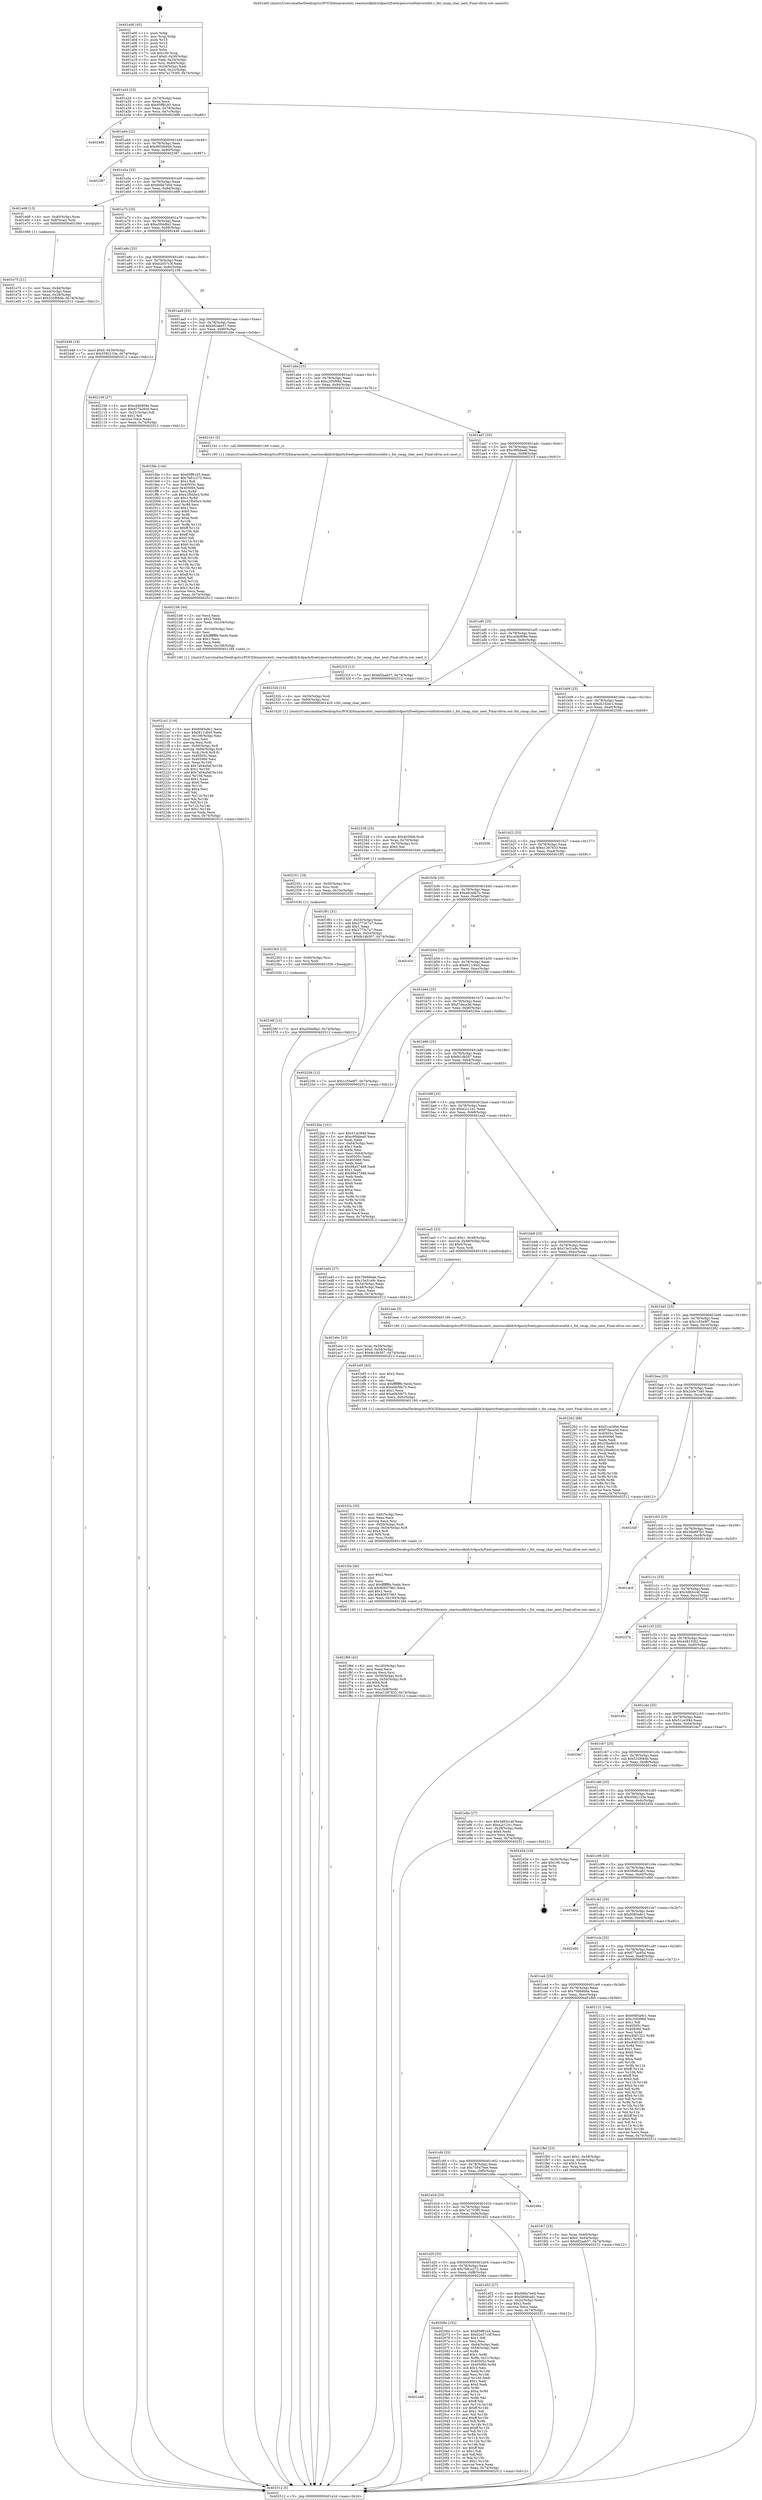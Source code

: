 digraph "0x401a00" {
  label = "0x401a00 (/mnt/c/Users/mathe/Desktop/tcc/POCII/binaries/extr_reactossdklib3rdpartyfreetypesrcwinfontswinfnt.c_fnt_cmap_char_next_Final-ollvm.out::main(0))"
  labelloc = "t"
  node[shape=record]

  Entry [label="",width=0.3,height=0.3,shape=circle,fillcolor=black,style=filled]
  "0x401a2d" [label="{
     0x401a2d [23]\l
     | [instrs]\l
     &nbsp;&nbsp;0x401a2d \<+3\>: mov -0x74(%rbp),%eax\l
     &nbsp;&nbsp;0x401a30 \<+2\>: mov %eax,%ecx\l
     &nbsp;&nbsp;0x401a32 \<+6\>: sub $0x85ff81b5,%ecx\l
     &nbsp;&nbsp;0x401a38 \<+3\>: mov %eax,-0x78(%rbp)\l
     &nbsp;&nbsp;0x401a3b \<+3\>: mov %ecx,-0x7c(%rbp)\l
     &nbsp;&nbsp;0x401a3e \<+6\>: je 0000000000402486 \<main+0xa86\>\l
  }"]
  "0x402486" [label="{
     0x402486\l
  }", style=dashed]
  "0x401a44" [label="{
     0x401a44 [22]\l
     | [instrs]\l
     &nbsp;&nbsp;0x401a44 \<+5\>: jmp 0000000000401a49 \<main+0x49\>\l
     &nbsp;&nbsp;0x401a49 \<+3\>: mov -0x78(%rbp),%eax\l
     &nbsp;&nbsp;0x401a4c \<+5\>: sub $0x9934b94b,%eax\l
     &nbsp;&nbsp;0x401a51 \<+3\>: mov %eax,-0x80(%rbp)\l
     &nbsp;&nbsp;0x401a54 \<+6\>: je 0000000000402387 \<main+0x987\>\l
  }"]
  Exit [label="",width=0.3,height=0.3,shape=circle,fillcolor=black,style=filled,peripheries=2]
  "0x402387" [label="{
     0x402387\l
  }", style=dashed]
  "0x401a5a" [label="{
     0x401a5a [25]\l
     | [instrs]\l
     &nbsp;&nbsp;0x401a5a \<+5\>: jmp 0000000000401a5f \<main+0x5f\>\l
     &nbsp;&nbsp;0x401a5f \<+3\>: mov -0x78(%rbp),%eax\l
     &nbsp;&nbsp;0x401a62 \<+5\>: sub $0x9d0e7e0d,%eax\l
     &nbsp;&nbsp;0x401a67 \<+6\>: mov %eax,-0x84(%rbp)\l
     &nbsp;&nbsp;0x401a6d \<+6\>: je 0000000000401e68 \<main+0x468\>\l
  }"]
  "0x40236f" [label="{
     0x40236f [12]\l
     | [instrs]\l
     &nbsp;&nbsp;0x40236f \<+7\>: movl $0xa594dfa2,-0x74(%rbp)\l
     &nbsp;&nbsp;0x402376 \<+5\>: jmp 0000000000402512 \<main+0xb12\>\l
  }"]
  "0x401e68" [label="{
     0x401e68 [13]\l
     | [instrs]\l
     &nbsp;&nbsp;0x401e68 \<+4\>: mov -0x40(%rbp),%rax\l
     &nbsp;&nbsp;0x401e6c \<+4\>: mov 0x8(%rax),%rdi\l
     &nbsp;&nbsp;0x401e70 \<+5\>: call 0000000000401060 \<atoi@plt\>\l
     | [calls]\l
     &nbsp;&nbsp;0x401060 \{1\} (unknown)\l
  }"]
  "0x401a73" [label="{
     0x401a73 [25]\l
     | [instrs]\l
     &nbsp;&nbsp;0x401a73 \<+5\>: jmp 0000000000401a78 \<main+0x78\>\l
     &nbsp;&nbsp;0x401a78 \<+3\>: mov -0x78(%rbp),%eax\l
     &nbsp;&nbsp;0x401a7b \<+5\>: sub $0xa594dfa2,%eax\l
     &nbsp;&nbsp;0x401a80 \<+6\>: mov %eax,-0x88(%rbp)\l
     &nbsp;&nbsp;0x401a86 \<+6\>: je 0000000000402448 \<main+0xa48\>\l
  }"]
  "0x402363" [label="{
     0x402363 [12]\l
     | [instrs]\l
     &nbsp;&nbsp;0x402363 \<+4\>: mov -0x60(%rbp),%rsi\l
     &nbsp;&nbsp;0x402367 \<+3\>: mov %rsi,%rdi\l
     &nbsp;&nbsp;0x40236a \<+5\>: call 0000000000401030 \<free@plt\>\l
     | [calls]\l
     &nbsp;&nbsp;0x401030 \{1\} (unknown)\l
  }"]
  "0x402448" [label="{
     0x402448 [19]\l
     | [instrs]\l
     &nbsp;&nbsp;0x402448 \<+7\>: movl $0x0,-0x30(%rbp)\l
     &nbsp;&nbsp;0x40244f \<+7\>: movl $0x5582133e,-0x74(%rbp)\l
     &nbsp;&nbsp;0x402456 \<+5\>: jmp 0000000000402512 \<main+0xb12\>\l
  }"]
  "0x401a8c" [label="{
     0x401a8c [25]\l
     | [instrs]\l
     &nbsp;&nbsp;0x401a8c \<+5\>: jmp 0000000000401a91 \<main+0x91\>\l
     &nbsp;&nbsp;0x401a91 \<+3\>: mov -0x78(%rbp),%eax\l
     &nbsp;&nbsp;0x401a94 \<+5\>: sub $0xb2e57c3f,%eax\l
     &nbsp;&nbsp;0x401a99 \<+6\>: mov %eax,-0x8c(%rbp)\l
     &nbsp;&nbsp;0x401a9f \<+6\>: je 0000000000402106 \<main+0x706\>\l
  }"]
  "0x402351" [label="{
     0x402351 [18]\l
     | [instrs]\l
     &nbsp;&nbsp;0x402351 \<+4\>: mov -0x50(%rbp),%rsi\l
     &nbsp;&nbsp;0x402355 \<+3\>: mov %rsi,%rdi\l
     &nbsp;&nbsp;0x402358 \<+6\>: mov %eax,-0x10c(%rbp)\l
     &nbsp;&nbsp;0x40235e \<+5\>: call 0000000000401030 \<free@plt\>\l
     | [calls]\l
     &nbsp;&nbsp;0x401030 \{1\} (unknown)\l
  }"]
  "0x402106" [label="{
     0x402106 [27]\l
     | [instrs]\l
     &nbsp;&nbsp;0x402106 \<+5\>: mov $0xcd4b908e,%eax\l
     &nbsp;&nbsp;0x40210b \<+5\>: mov $0x677ac93d,%ecx\l
     &nbsp;&nbsp;0x402110 \<+3\>: mov -0x21(%rbp),%dl\l
     &nbsp;&nbsp;0x402113 \<+3\>: test $0x1,%dl\l
     &nbsp;&nbsp;0x402116 \<+3\>: cmovne %ecx,%eax\l
     &nbsp;&nbsp;0x402119 \<+3\>: mov %eax,-0x74(%rbp)\l
     &nbsp;&nbsp;0x40211c \<+5\>: jmp 0000000000402512 \<main+0xb12\>\l
  }"]
  "0x401aa5" [label="{
     0x401aa5 [25]\l
     | [instrs]\l
     &nbsp;&nbsp;0x401aa5 \<+5\>: jmp 0000000000401aaa \<main+0xaa\>\l
     &nbsp;&nbsp;0x401aaa \<+3\>: mov -0x78(%rbp),%eax\l
     &nbsp;&nbsp;0x401aad \<+5\>: sub $0xbf2aab57,%eax\l
     &nbsp;&nbsp;0x401ab2 \<+6\>: mov %eax,-0x90(%rbp)\l
     &nbsp;&nbsp;0x401ab8 \<+6\>: je 0000000000401fde \<main+0x5de\>\l
  }"]
  "0x402338" [label="{
     0x402338 [25]\l
     | [instrs]\l
     &nbsp;&nbsp;0x402338 \<+10\>: movabs $0x4030b6,%rdi\l
     &nbsp;&nbsp;0x402342 \<+4\>: mov %rax,-0x70(%rbp)\l
     &nbsp;&nbsp;0x402346 \<+4\>: mov -0x70(%rbp),%rsi\l
     &nbsp;&nbsp;0x40234a \<+2\>: mov $0x0,%al\l
     &nbsp;&nbsp;0x40234c \<+5\>: call 0000000000401040 \<printf@plt\>\l
     | [calls]\l
     &nbsp;&nbsp;0x401040 \{1\} (unknown)\l
  }"]
  "0x401fde" [label="{
     0x401fde [144]\l
     | [instrs]\l
     &nbsp;&nbsp;0x401fde \<+5\>: mov $0x85ff81b5,%eax\l
     &nbsp;&nbsp;0x401fe3 \<+5\>: mov $0x7b81c272,%ecx\l
     &nbsp;&nbsp;0x401fe8 \<+2\>: mov $0x1,%dl\l
     &nbsp;&nbsp;0x401fea \<+7\>: mov 0x40505c,%esi\l
     &nbsp;&nbsp;0x401ff1 \<+7\>: mov 0x405060,%edi\l
     &nbsp;&nbsp;0x401ff8 \<+3\>: mov %esi,%r8d\l
     &nbsp;&nbsp;0x401ffb \<+7\>: sub $0x41f0d5e3,%r8d\l
     &nbsp;&nbsp;0x402002 \<+4\>: sub $0x1,%r8d\l
     &nbsp;&nbsp;0x402006 \<+7\>: add $0x41f0d5e3,%r8d\l
     &nbsp;&nbsp;0x40200d \<+4\>: imul %r8d,%esi\l
     &nbsp;&nbsp;0x402011 \<+3\>: and $0x1,%esi\l
     &nbsp;&nbsp;0x402014 \<+3\>: cmp $0x0,%esi\l
     &nbsp;&nbsp;0x402017 \<+4\>: sete %r9b\l
     &nbsp;&nbsp;0x40201b \<+3\>: cmp $0xa,%edi\l
     &nbsp;&nbsp;0x40201e \<+4\>: setl %r10b\l
     &nbsp;&nbsp;0x402022 \<+3\>: mov %r9b,%r11b\l
     &nbsp;&nbsp;0x402025 \<+4\>: xor $0xff,%r11b\l
     &nbsp;&nbsp;0x402029 \<+3\>: mov %r10b,%bl\l
     &nbsp;&nbsp;0x40202c \<+3\>: xor $0xff,%bl\l
     &nbsp;&nbsp;0x40202f \<+3\>: xor $0x0,%dl\l
     &nbsp;&nbsp;0x402032 \<+3\>: mov %r11b,%r14b\l
     &nbsp;&nbsp;0x402035 \<+4\>: and $0x0,%r14b\l
     &nbsp;&nbsp;0x402039 \<+3\>: and %dl,%r9b\l
     &nbsp;&nbsp;0x40203c \<+3\>: mov %bl,%r15b\l
     &nbsp;&nbsp;0x40203f \<+4\>: and $0x0,%r15b\l
     &nbsp;&nbsp;0x402043 \<+3\>: and %dl,%r10b\l
     &nbsp;&nbsp;0x402046 \<+3\>: or %r9b,%r14b\l
     &nbsp;&nbsp;0x402049 \<+3\>: or %r10b,%r15b\l
     &nbsp;&nbsp;0x40204c \<+3\>: xor %r15b,%r14b\l
     &nbsp;&nbsp;0x40204f \<+3\>: or %bl,%r11b\l
     &nbsp;&nbsp;0x402052 \<+4\>: xor $0xff,%r11b\l
     &nbsp;&nbsp;0x402056 \<+3\>: or $0x0,%dl\l
     &nbsp;&nbsp;0x402059 \<+3\>: and %dl,%r11b\l
     &nbsp;&nbsp;0x40205c \<+3\>: or %r11b,%r14b\l
     &nbsp;&nbsp;0x40205f \<+4\>: test $0x1,%r14b\l
     &nbsp;&nbsp;0x402063 \<+3\>: cmovne %ecx,%eax\l
     &nbsp;&nbsp;0x402066 \<+3\>: mov %eax,-0x74(%rbp)\l
     &nbsp;&nbsp;0x402069 \<+5\>: jmp 0000000000402512 \<main+0xb12\>\l
  }"]
  "0x401abe" [label="{
     0x401abe [25]\l
     | [instrs]\l
     &nbsp;&nbsp;0x401abe \<+5\>: jmp 0000000000401ac3 \<main+0xc3\>\l
     &nbsp;&nbsp;0x401ac3 \<+3\>: mov -0x78(%rbp),%eax\l
     &nbsp;&nbsp;0x401ac6 \<+5\>: sub $0xc205f98d,%eax\l
     &nbsp;&nbsp;0x401acb \<+6\>: mov %eax,-0x94(%rbp)\l
     &nbsp;&nbsp;0x401ad1 \<+6\>: je 00000000004021b1 \<main+0x7b1\>\l
  }"]
  "0x4021e2" [label="{
     0x4021e2 [116]\l
     | [instrs]\l
     &nbsp;&nbsp;0x4021e2 \<+5\>: mov $0x6085a8c1,%ecx\l
     &nbsp;&nbsp;0x4021e7 \<+5\>: mov $0xf411c845,%edx\l
     &nbsp;&nbsp;0x4021ec \<+6\>: mov -0x108(%rbp),%esi\l
     &nbsp;&nbsp;0x4021f2 \<+3\>: imul %eax,%esi\l
     &nbsp;&nbsp;0x4021f5 \<+3\>: movslq %esi,%rdi\l
     &nbsp;&nbsp;0x4021f8 \<+4\>: mov -0x60(%rbp),%r8\l
     &nbsp;&nbsp;0x4021fc \<+4\>: movslq -0x64(%rbp),%r9\l
     &nbsp;&nbsp;0x402200 \<+4\>: mov %rdi,(%r8,%r9,8)\l
     &nbsp;&nbsp;0x402204 \<+7\>: mov 0x40505c,%eax\l
     &nbsp;&nbsp;0x40220b \<+7\>: mov 0x405060,%esi\l
     &nbsp;&nbsp;0x402212 \<+3\>: mov %eax,%r10d\l
     &nbsp;&nbsp;0x402215 \<+7\>: sub $0x7a04a5af,%r10d\l
     &nbsp;&nbsp;0x40221c \<+4\>: sub $0x1,%r10d\l
     &nbsp;&nbsp;0x402220 \<+7\>: add $0x7a04a5af,%r10d\l
     &nbsp;&nbsp;0x402227 \<+4\>: imul %r10d,%eax\l
     &nbsp;&nbsp;0x40222b \<+3\>: and $0x1,%eax\l
     &nbsp;&nbsp;0x40222e \<+3\>: cmp $0x0,%eax\l
     &nbsp;&nbsp;0x402231 \<+4\>: sete %r11b\l
     &nbsp;&nbsp;0x402235 \<+3\>: cmp $0xa,%esi\l
     &nbsp;&nbsp;0x402238 \<+3\>: setl %bl\l
     &nbsp;&nbsp;0x40223b \<+3\>: mov %r11b,%r14b\l
     &nbsp;&nbsp;0x40223e \<+3\>: and %bl,%r14b\l
     &nbsp;&nbsp;0x402241 \<+3\>: xor %bl,%r11b\l
     &nbsp;&nbsp;0x402244 \<+3\>: or %r11b,%r14b\l
     &nbsp;&nbsp;0x402247 \<+4\>: test $0x1,%r14b\l
     &nbsp;&nbsp;0x40224b \<+3\>: cmovne %edx,%ecx\l
     &nbsp;&nbsp;0x40224e \<+3\>: mov %ecx,-0x74(%rbp)\l
     &nbsp;&nbsp;0x402251 \<+5\>: jmp 0000000000402512 \<main+0xb12\>\l
  }"]
  "0x4021b1" [label="{
     0x4021b1 [5]\l
     | [instrs]\l
     &nbsp;&nbsp;0x4021b1 \<+5\>: call 0000000000401160 \<next_i\>\l
     | [calls]\l
     &nbsp;&nbsp;0x401160 \{1\} (/mnt/c/Users/mathe/Desktop/tcc/POCII/binaries/extr_reactossdklib3rdpartyfreetypesrcwinfontswinfnt.c_fnt_cmap_char_next_Final-ollvm.out::next_i)\l
  }"]
  "0x401ad7" [label="{
     0x401ad7 [25]\l
     | [instrs]\l
     &nbsp;&nbsp;0x401ad7 \<+5\>: jmp 0000000000401adc \<main+0xdc\>\l
     &nbsp;&nbsp;0x401adc \<+3\>: mov -0x78(%rbp),%eax\l
     &nbsp;&nbsp;0x401adf \<+5\>: sub $0xc90bbea0,%eax\l
     &nbsp;&nbsp;0x401ae4 \<+6\>: mov %eax,-0x98(%rbp)\l
     &nbsp;&nbsp;0x401aea \<+6\>: je 000000000040231f \<main+0x91f\>\l
  }"]
  "0x4021b6" [label="{
     0x4021b6 [44]\l
     | [instrs]\l
     &nbsp;&nbsp;0x4021b6 \<+2\>: xor %ecx,%ecx\l
     &nbsp;&nbsp;0x4021b8 \<+5\>: mov $0x2,%edx\l
     &nbsp;&nbsp;0x4021bd \<+6\>: mov %edx,-0x104(%rbp)\l
     &nbsp;&nbsp;0x4021c3 \<+1\>: cltd\l
     &nbsp;&nbsp;0x4021c4 \<+6\>: mov -0x104(%rbp),%esi\l
     &nbsp;&nbsp;0x4021ca \<+2\>: idiv %esi\l
     &nbsp;&nbsp;0x4021cc \<+6\>: imul $0xfffffffe,%edx,%edx\l
     &nbsp;&nbsp;0x4021d2 \<+3\>: sub $0x1,%ecx\l
     &nbsp;&nbsp;0x4021d5 \<+2\>: sub %ecx,%edx\l
     &nbsp;&nbsp;0x4021d7 \<+6\>: mov %edx,-0x108(%rbp)\l
     &nbsp;&nbsp;0x4021dd \<+5\>: call 0000000000401160 \<next_i\>\l
     | [calls]\l
     &nbsp;&nbsp;0x401160 \{1\} (/mnt/c/Users/mathe/Desktop/tcc/POCII/binaries/extr_reactossdklib3rdpartyfreetypesrcwinfontswinfnt.c_fnt_cmap_char_next_Final-ollvm.out::next_i)\l
  }"]
  "0x40231f" [label="{
     0x40231f [12]\l
     | [instrs]\l
     &nbsp;&nbsp;0x40231f \<+7\>: movl $0xbf2aab57,-0x74(%rbp)\l
     &nbsp;&nbsp;0x402326 \<+5\>: jmp 0000000000402512 \<main+0xb12\>\l
  }"]
  "0x401af0" [label="{
     0x401af0 [25]\l
     | [instrs]\l
     &nbsp;&nbsp;0x401af0 \<+5\>: jmp 0000000000401af5 \<main+0xf5\>\l
     &nbsp;&nbsp;0x401af5 \<+3\>: mov -0x78(%rbp),%eax\l
     &nbsp;&nbsp;0x401af8 \<+5\>: sub $0xcd4b908e,%eax\l
     &nbsp;&nbsp;0x401afd \<+6\>: mov %eax,-0x9c(%rbp)\l
     &nbsp;&nbsp;0x401b03 \<+6\>: je 000000000040232b \<main+0x92b\>\l
  }"]
  "0x401d48" [label="{
     0x401d48\l
  }", style=dashed]
  "0x40232b" [label="{
     0x40232b [13]\l
     | [instrs]\l
     &nbsp;&nbsp;0x40232b \<+4\>: mov -0x50(%rbp),%rdi\l
     &nbsp;&nbsp;0x40232f \<+4\>: mov -0x60(%rbp),%rsi\l
     &nbsp;&nbsp;0x402333 \<+5\>: call 0000000000401420 \<fnt_cmap_char_next\>\l
     | [calls]\l
     &nbsp;&nbsp;0x401420 \{1\} (/mnt/c/Users/mathe/Desktop/tcc/POCII/binaries/extr_reactossdklib3rdpartyfreetypesrcwinfontswinfnt.c_fnt_cmap_char_next_Final-ollvm.out::fnt_cmap_char_next)\l
  }"]
  "0x401b09" [label="{
     0x401b09 [25]\l
     | [instrs]\l
     &nbsp;&nbsp;0x401b09 \<+5\>: jmp 0000000000401b0e \<main+0x10e\>\l
     &nbsp;&nbsp;0x401b0e \<+3\>: mov -0x78(%rbp),%eax\l
     &nbsp;&nbsp;0x401b11 \<+5\>: sub $0xd21f2dc1,%eax\l
     &nbsp;&nbsp;0x401b16 \<+6\>: mov %eax,-0xa0(%rbp)\l
     &nbsp;&nbsp;0x401b1c \<+6\>: je 0000000000402506 \<main+0xb06\>\l
  }"]
  "0x40206e" [label="{
     0x40206e [152]\l
     | [instrs]\l
     &nbsp;&nbsp;0x40206e \<+5\>: mov $0x85ff81b5,%eax\l
     &nbsp;&nbsp;0x402073 \<+5\>: mov $0xb2e57c3f,%ecx\l
     &nbsp;&nbsp;0x402078 \<+2\>: mov $0x1,%dl\l
     &nbsp;&nbsp;0x40207a \<+2\>: xor %esi,%esi\l
     &nbsp;&nbsp;0x40207c \<+3\>: mov -0x64(%rbp),%edi\l
     &nbsp;&nbsp;0x40207f \<+3\>: cmp -0x58(%rbp),%edi\l
     &nbsp;&nbsp;0x402082 \<+4\>: setl %r8b\l
     &nbsp;&nbsp;0x402086 \<+4\>: and $0x1,%r8b\l
     &nbsp;&nbsp;0x40208a \<+4\>: mov %r8b,-0x21(%rbp)\l
     &nbsp;&nbsp;0x40208e \<+7\>: mov 0x40505c,%edi\l
     &nbsp;&nbsp;0x402095 \<+8\>: mov 0x405060,%r9d\l
     &nbsp;&nbsp;0x40209d \<+3\>: sub $0x1,%esi\l
     &nbsp;&nbsp;0x4020a0 \<+3\>: mov %edi,%r10d\l
     &nbsp;&nbsp;0x4020a3 \<+3\>: add %esi,%r10d\l
     &nbsp;&nbsp;0x4020a6 \<+4\>: imul %r10d,%edi\l
     &nbsp;&nbsp;0x4020aa \<+3\>: and $0x1,%edi\l
     &nbsp;&nbsp;0x4020ad \<+3\>: cmp $0x0,%edi\l
     &nbsp;&nbsp;0x4020b0 \<+4\>: sete %r8b\l
     &nbsp;&nbsp;0x4020b4 \<+4\>: cmp $0xa,%r9d\l
     &nbsp;&nbsp;0x4020b8 \<+4\>: setl %r11b\l
     &nbsp;&nbsp;0x4020bc \<+3\>: mov %r8b,%bl\l
     &nbsp;&nbsp;0x4020bf \<+3\>: xor $0xff,%bl\l
     &nbsp;&nbsp;0x4020c2 \<+3\>: mov %r11b,%r14b\l
     &nbsp;&nbsp;0x4020c5 \<+4\>: xor $0xff,%r14b\l
     &nbsp;&nbsp;0x4020c9 \<+3\>: xor $0x1,%dl\l
     &nbsp;&nbsp;0x4020cc \<+3\>: mov %bl,%r15b\l
     &nbsp;&nbsp;0x4020cf \<+4\>: and $0xff,%r15b\l
     &nbsp;&nbsp;0x4020d3 \<+3\>: and %dl,%r8b\l
     &nbsp;&nbsp;0x4020d6 \<+3\>: mov %r14b,%r12b\l
     &nbsp;&nbsp;0x4020d9 \<+4\>: and $0xff,%r12b\l
     &nbsp;&nbsp;0x4020dd \<+3\>: and %dl,%r11b\l
     &nbsp;&nbsp;0x4020e0 \<+3\>: or %r8b,%r15b\l
     &nbsp;&nbsp;0x4020e3 \<+3\>: or %r11b,%r12b\l
     &nbsp;&nbsp;0x4020e6 \<+3\>: xor %r12b,%r15b\l
     &nbsp;&nbsp;0x4020e9 \<+3\>: or %r14b,%bl\l
     &nbsp;&nbsp;0x4020ec \<+3\>: xor $0xff,%bl\l
     &nbsp;&nbsp;0x4020ef \<+3\>: or $0x1,%dl\l
     &nbsp;&nbsp;0x4020f2 \<+2\>: and %dl,%bl\l
     &nbsp;&nbsp;0x4020f4 \<+3\>: or %bl,%r15b\l
     &nbsp;&nbsp;0x4020f7 \<+4\>: test $0x1,%r15b\l
     &nbsp;&nbsp;0x4020fb \<+3\>: cmovne %ecx,%eax\l
     &nbsp;&nbsp;0x4020fe \<+3\>: mov %eax,-0x74(%rbp)\l
     &nbsp;&nbsp;0x402101 \<+5\>: jmp 0000000000402512 \<main+0xb12\>\l
  }"]
  "0x402506" [label="{
     0x402506\l
  }", style=dashed]
  "0x401b22" [label="{
     0x401b22 [25]\l
     | [instrs]\l
     &nbsp;&nbsp;0x401b22 \<+5\>: jmp 0000000000401b27 \<main+0x127\>\l
     &nbsp;&nbsp;0x401b27 \<+3\>: mov -0x78(%rbp),%eax\l
     &nbsp;&nbsp;0x401b2a \<+5\>: sub $0xe1387833,%eax\l
     &nbsp;&nbsp;0x401b2f \<+6\>: mov %eax,-0xa4(%rbp)\l
     &nbsp;&nbsp;0x401b35 \<+6\>: je 0000000000401f91 \<main+0x591\>\l
  }"]
  "0x401fc7" [label="{
     0x401fc7 [23]\l
     | [instrs]\l
     &nbsp;&nbsp;0x401fc7 \<+4\>: mov %rax,-0x60(%rbp)\l
     &nbsp;&nbsp;0x401fcb \<+7\>: movl $0x0,-0x64(%rbp)\l
     &nbsp;&nbsp;0x401fd2 \<+7\>: movl $0xbf2aab57,-0x74(%rbp)\l
     &nbsp;&nbsp;0x401fd9 \<+5\>: jmp 0000000000402512 \<main+0xb12\>\l
  }"]
  "0x401f91" [label="{
     0x401f91 [31]\l
     | [instrs]\l
     &nbsp;&nbsp;0x401f91 \<+3\>: mov -0x54(%rbp),%eax\l
     &nbsp;&nbsp;0x401f94 \<+5\>: add $0x2773c7a7,%eax\l
     &nbsp;&nbsp;0x401f99 \<+3\>: add $0x1,%eax\l
     &nbsp;&nbsp;0x401f9c \<+5\>: sub $0x2773c7a7,%eax\l
     &nbsp;&nbsp;0x401fa1 \<+3\>: mov %eax,-0x54(%rbp)\l
     &nbsp;&nbsp;0x401fa4 \<+7\>: movl $0xfe1db507,-0x74(%rbp)\l
     &nbsp;&nbsp;0x401fab \<+5\>: jmp 0000000000402512 \<main+0xb12\>\l
  }"]
  "0x401b3b" [label="{
     0x401b3b [25]\l
     | [instrs]\l
     &nbsp;&nbsp;0x401b3b \<+5\>: jmp 0000000000401b40 \<main+0x140\>\l
     &nbsp;&nbsp;0x401b40 \<+3\>: mov -0x78(%rbp),%eax\l
     &nbsp;&nbsp;0x401b43 \<+5\>: sub $0xe9c4db7e,%eax\l
     &nbsp;&nbsp;0x401b48 \<+6\>: mov %eax,-0xa8(%rbp)\l
     &nbsp;&nbsp;0x401b4e \<+6\>: je 000000000040243c \<main+0xa3c\>\l
  }"]
  "0x401f66" [label="{
     0x401f66 [43]\l
     | [instrs]\l
     &nbsp;&nbsp;0x401f66 \<+6\>: mov -0x100(%rbp),%ecx\l
     &nbsp;&nbsp;0x401f6c \<+3\>: imul %eax,%ecx\l
     &nbsp;&nbsp;0x401f6f \<+3\>: movslq %ecx,%rsi\l
     &nbsp;&nbsp;0x401f72 \<+4\>: mov -0x50(%rbp),%rdi\l
     &nbsp;&nbsp;0x401f76 \<+4\>: movslq -0x54(%rbp),%r8\l
     &nbsp;&nbsp;0x401f7a \<+4\>: shl $0x4,%r8\l
     &nbsp;&nbsp;0x401f7e \<+3\>: add %r8,%rdi\l
     &nbsp;&nbsp;0x401f81 \<+4\>: mov %rsi,0x8(%rdi)\l
     &nbsp;&nbsp;0x401f85 \<+7\>: movl $0xe1387833,-0x74(%rbp)\l
     &nbsp;&nbsp;0x401f8c \<+5\>: jmp 0000000000402512 \<main+0xb12\>\l
  }"]
  "0x40243c" [label="{
     0x40243c\l
  }", style=dashed]
  "0x401b54" [label="{
     0x401b54 [25]\l
     | [instrs]\l
     &nbsp;&nbsp;0x401b54 \<+5\>: jmp 0000000000401b59 \<main+0x159\>\l
     &nbsp;&nbsp;0x401b59 \<+3\>: mov -0x78(%rbp),%eax\l
     &nbsp;&nbsp;0x401b5c \<+5\>: sub $0xf411c845,%eax\l
     &nbsp;&nbsp;0x401b61 \<+6\>: mov %eax,-0xac(%rbp)\l
     &nbsp;&nbsp;0x401b67 \<+6\>: je 0000000000402256 \<main+0x856\>\l
  }"]
  "0x401f3e" [label="{
     0x401f3e [40]\l
     | [instrs]\l
     &nbsp;&nbsp;0x401f3e \<+5\>: mov $0x2,%ecx\l
     &nbsp;&nbsp;0x401f43 \<+1\>: cltd\l
     &nbsp;&nbsp;0x401f44 \<+2\>: idiv %ecx\l
     &nbsp;&nbsp;0x401f46 \<+6\>: imul $0xfffffffe,%edx,%ecx\l
     &nbsp;&nbsp;0x401f4c \<+6\>: sub $0x806579b1,%ecx\l
     &nbsp;&nbsp;0x401f52 \<+3\>: add $0x1,%ecx\l
     &nbsp;&nbsp;0x401f55 \<+6\>: add $0x806579b1,%ecx\l
     &nbsp;&nbsp;0x401f5b \<+6\>: mov %ecx,-0x100(%rbp)\l
     &nbsp;&nbsp;0x401f61 \<+5\>: call 0000000000401160 \<next_i\>\l
     | [calls]\l
     &nbsp;&nbsp;0x401160 \{1\} (/mnt/c/Users/mathe/Desktop/tcc/POCII/binaries/extr_reactossdklib3rdpartyfreetypesrcwinfontswinfnt.c_fnt_cmap_char_next_Final-ollvm.out::next_i)\l
  }"]
  "0x402256" [label="{
     0x402256 [12]\l
     | [instrs]\l
     &nbsp;&nbsp;0x402256 \<+7\>: movl $0x1c55e9f7,-0x74(%rbp)\l
     &nbsp;&nbsp;0x40225d \<+5\>: jmp 0000000000402512 \<main+0xb12\>\l
  }"]
  "0x401b6d" [label="{
     0x401b6d [25]\l
     | [instrs]\l
     &nbsp;&nbsp;0x401b6d \<+5\>: jmp 0000000000401b72 \<main+0x172\>\l
     &nbsp;&nbsp;0x401b72 \<+3\>: mov -0x78(%rbp),%eax\l
     &nbsp;&nbsp;0x401b75 \<+5\>: sub $0xf7daca3d,%eax\l
     &nbsp;&nbsp;0x401b7a \<+6\>: mov %eax,-0xb0(%rbp)\l
     &nbsp;&nbsp;0x401b80 \<+6\>: je 00000000004022ba \<main+0x8ba\>\l
  }"]
  "0x401f1b" [label="{
     0x401f1b [35]\l
     | [instrs]\l
     &nbsp;&nbsp;0x401f1b \<+6\>: mov -0xfc(%rbp),%ecx\l
     &nbsp;&nbsp;0x401f21 \<+3\>: imul %eax,%ecx\l
     &nbsp;&nbsp;0x401f24 \<+3\>: movslq %ecx,%rsi\l
     &nbsp;&nbsp;0x401f27 \<+4\>: mov -0x50(%rbp),%rdi\l
     &nbsp;&nbsp;0x401f2b \<+4\>: movslq -0x54(%rbp),%r8\l
     &nbsp;&nbsp;0x401f2f \<+4\>: shl $0x4,%r8\l
     &nbsp;&nbsp;0x401f33 \<+3\>: add %r8,%rdi\l
     &nbsp;&nbsp;0x401f36 \<+3\>: mov %rsi,(%rdi)\l
     &nbsp;&nbsp;0x401f39 \<+5\>: call 0000000000401160 \<next_i\>\l
     | [calls]\l
     &nbsp;&nbsp;0x401160 \{1\} (/mnt/c/Users/mathe/Desktop/tcc/POCII/binaries/extr_reactossdklib3rdpartyfreetypesrcwinfontswinfnt.c_fnt_cmap_char_next_Final-ollvm.out::next_i)\l
  }"]
  "0x4022ba" [label="{
     0x4022ba [101]\l
     | [instrs]\l
     &nbsp;&nbsp;0x4022ba \<+5\>: mov $0x51ce3f4d,%eax\l
     &nbsp;&nbsp;0x4022bf \<+5\>: mov $0xc90bbea0,%ecx\l
     &nbsp;&nbsp;0x4022c4 \<+2\>: xor %edx,%edx\l
     &nbsp;&nbsp;0x4022c6 \<+3\>: mov -0x64(%rbp),%esi\l
     &nbsp;&nbsp;0x4022c9 \<+3\>: sub $0x1,%edx\l
     &nbsp;&nbsp;0x4022cc \<+2\>: sub %edx,%esi\l
     &nbsp;&nbsp;0x4022ce \<+3\>: mov %esi,-0x64(%rbp)\l
     &nbsp;&nbsp;0x4022d1 \<+7\>: mov 0x40505c,%edx\l
     &nbsp;&nbsp;0x4022d8 \<+7\>: mov 0x405060,%esi\l
     &nbsp;&nbsp;0x4022df \<+2\>: mov %edx,%edi\l
     &nbsp;&nbsp;0x4022e1 \<+6\>: sub $0x98a37488,%edi\l
     &nbsp;&nbsp;0x4022e7 \<+3\>: sub $0x1,%edi\l
     &nbsp;&nbsp;0x4022ea \<+6\>: add $0x98a37488,%edi\l
     &nbsp;&nbsp;0x4022f0 \<+3\>: imul %edi,%edx\l
     &nbsp;&nbsp;0x4022f3 \<+3\>: and $0x1,%edx\l
     &nbsp;&nbsp;0x4022f6 \<+3\>: cmp $0x0,%edx\l
     &nbsp;&nbsp;0x4022f9 \<+4\>: sete %r8b\l
     &nbsp;&nbsp;0x4022fd \<+3\>: cmp $0xa,%esi\l
     &nbsp;&nbsp;0x402300 \<+4\>: setl %r9b\l
     &nbsp;&nbsp;0x402304 \<+3\>: mov %r8b,%r10b\l
     &nbsp;&nbsp;0x402307 \<+3\>: and %r9b,%r10b\l
     &nbsp;&nbsp;0x40230a \<+3\>: xor %r9b,%r8b\l
     &nbsp;&nbsp;0x40230d \<+3\>: or %r8b,%r10b\l
     &nbsp;&nbsp;0x402310 \<+4\>: test $0x1,%r10b\l
     &nbsp;&nbsp;0x402314 \<+3\>: cmovne %ecx,%eax\l
     &nbsp;&nbsp;0x402317 \<+3\>: mov %eax,-0x74(%rbp)\l
     &nbsp;&nbsp;0x40231a \<+5\>: jmp 0000000000402512 \<main+0xb12\>\l
  }"]
  "0x401b86" [label="{
     0x401b86 [25]\l
     | [instrs]\l
     &nbsp;&nbsp;0x401b86 \<+5\>: jmp 0000000000401b8b \<main+0x18b\>\l
     &nbsp;&nbsp;0x401b8b \<+3\>: mov -0x78(%rbp),%eax\l
     &nbsp;&nbsp;0x401b8e \<+5\>: sub $0xfe1db507,%eax\l
     &nbsp;&nbsp;0x401b93 \<+6\>: mov %eax,-0xb4(%rbp)\l
     &nbsp;&nbsp;0x401b99 \<+6\>: je 0000000000401ed3 \<main+0x4d3\>\l
  }"]
  "0x401ef3" [label="{
     0x401ef3 [40]\l
     | [instrs]\l
     &nbsp;&nbsp;0x401ef3 \<+5\>: mov $0x2,%ecx\l
     &nbsp;&nbsp;0x401ef8 \<+1\>: cltd\l
     &nbsp;&nbsp;0x401ef9 \<+2\>: idiv %ecx\l
     &nbsp;&nbsp;0x401efb \<+6\>: imul $0xfffffffe,%edx,%ecx\l
     &nbsp;&nbsp;0x401f01 \<+6\>: sub $0xe0b5fa75,%ecx\l
     &nbsp;&nbsp;0x401f07 \<+3\>: add $0x1,%ecx\l
     &nbsp;&nbsp;0x401f0a \<+6\>: add $0xe0b5fa75,%ecx\l
     &nbsp;&nbsp;0x401f10 \<+6\>: mov %ecx,-0xfc(%rbp)\l
     &nbsp;&nbsp;0x401f16 \<+5\>: call 0000000000401160 \<next_i\>\l
     | [calls]\l
     &nbsp;&nbsp;0x401160 \{1\} (/mnt/c/Users/mathe/Desktop/tcc/POCII/binaries/extr_reactossdklib3rdpartyfreetypesrcwinfontswinfnt.c_fnt_cmap_char_next_Final-ollvm.out::next_i)\l
  }"]
  "0x401ed3" [label="{
     0x401ed3 [27]\l
     | [instrs]\l
     &nbsp;&nbsp;0x401ed3 \<+5\>: mov $0x70b66bde,%eax\l
     &nbsp;&nbsp;0x401ed8 \<+5\>: mov $0x13e31e9c,%ecx\l
     &nbsp;&nbsp;0x401edd \<+3\>: mov -0x54(%rbp),%edx\l
     &nbsp;&nbsp;0x401ee0 \<+3\>: cmp -0x48(%rbp),%edx\l
     &nbsp;&nbsp;0x401ee3 \<+3\>: cmovl %ecx,%eax\l
     &nbsp;&nbsp;0x401ee6 \<+3\>: mov %eax,-0x74(%rbp)\l
     &nbsp;&nbsp;0x401ee9 \<+5\>: jmp 0000000000402512 \<main+0xb12\>\l
  }"]
  "0x401b9f" [label="{
     0x401b9f [25]\l
     | [instrs]\l
     &nbsp;&nbsp;0x401b9f \<+5\>: jmp 0000000000401ba4 \<main+0x1a4\>\l
     &nbsp;&nbsp;0x401ba4 \<+3\>: mov -0x78(%rbp),%eax\l
     &nbsp;&nbsp;0x401ba7 \<+5\>: sub $0xa2c1241,%eax\l
     &nbsp;&nbsp;0x401bac \<+6\>: mov %eax,-0xb8(%rbp)\l
     &nbsp;&nbsp;0x401bb2 \<+6\>: je 0000000000401ea5 \<main+0x4a5\>\l
  }"]
  "0x401ebc" [label="{
     0x401ebc [23]\l
     | [instrs]\l
     &nbsp;&nbsp;0x401ebc \<+4\>: mov %rax,-0x50(%rbp)\l
     &nbsp;&nbsp;0x401ec0 \<+7\>: movl $0x0,-0x54(%rbp)\l
     &nbsp;&nbsp;0x401ec7 \<+7\>: movl $0xfe1db507,-0x74(%rbp)\l
     &nbsp;&nbsp;0x401ece \<+5\>: jmp 0000000000402512 \<main+0xb12\>\l
  }"]
  "0x401ea5" [label="{
     0x401ea5 [23]\l
     | [instrs]\l
     &nbsp;&nbsp;0x401ea5 \<+7\>: movl $0x1,-0x48(%rbp)\l
     &nbsp;&nbsp;0x401eac \<+4\>: movslq -0x48(%rbp),%rax\l
     &nbsp;&nbsp;0x401eb0 \<+4\>: shl $0x4,%rax\l
     &nbsp;&nbsp;0x401eb4 \<+3\>: mov %rax,%rdi\l
     &nbsp;&nbsp;0x401eb7 \<+5\>: call 0000000000401050 \<malloc@plt\>\l
     | [calls]\l
     &nbsp;&nbsp;0x401050 \{1\} (unknown)\l
  }"]
  "0x401bb8" [label="{
     0x401bb8 [25]\l
     | [instrs]\l
     &nbsp;&nbsp;0x401bb8 \<+5\>: jmp 0000000000401bbd \<main+0x1bd\>\l
     &nbsp;&nbsp;0x401bbd \<+3\>: mov -0x78(%rbp),%eax\l
     &nbsp;&nbsp;0x401bc0 \<+5\>: sub $0x13e31e9c,%eax\l
     &nbsp;&nbsp;0x401bc5 \<+6\>: mov %eax,-0xbc(%rbp)\l
     &nbsp;&nbsp;0x401bcb \<+6\>: je 0000000000401eee \<main+0x4ee\>\l
  }"]
  "0x401e75" [label="{
     0x401e75 [21]\l
     | [instrs]\l
     &nbsp;&nbsp;0x401e75 \<+3\>: mov %eax,-0x44(%rbp)\l
     &nbsp;&nbsp;0x401e78 \<+3\>: mov -0x44(%rbp),%eax\l
     &nbsp;&nbsp;0x401e7b \<+3\>: mov %eax,-0x28(%rbp)\l
     &nbsp;&nbsp;0x401e7e \<+7\>: movl $0x532f084b,-0x74(%rbp)\l
     &nbsp;&nbsp;0x401e85 \<+5\>: jmp 0000000000402512 \<main+0xb12\>\l
  }"]
  "0x401eee" [label="{
     0x401eee [5]\l
     | [instrs]\l
     &nbsp;&nbsp;0x401eee \<+5\>: call 0000000000401160 \<next_i\>\l
     | [calls]\l
     &nbsp;&nbsp;0x401160 \{1\} (/mnt/c/Users/mathe/Desktop/tcc/POCII/binaries/extr_reactossdklib3rdpartyfreetypesrcwinfontswinfnt.c_fnt_cmap_char_next_Final-ollvm.out::next_i)\l
  }"]
  "0x401bd1" [label="{
     0x401bd1 [25]\l
     | [instrs]\l
     &nbsp;&nbsp;0x401bd1 \<+5\>: jmp 0000000000401bd6 \<main+0x1d6\>\l
     &nbsp;&nbsp;0x401bd6 \<+3\>: mov -0x78(%rbp),%eax\l
     &nbsp;&nbsp;0x401bd9 \<+5\>: sub $0x1c55e9f7,%eax\l
     &nbsp;&nbsp;0x401bde \<+6\>: mov %eax,-0xc0(%rbp)\l
     &nbsp;&nbsp;0x401be4 \<+6\>: je 0000000000402262 \<main+0x862\>\l
  }"]
  "0x401a00" [label="{
     0x401a00 [45]\l
     | [instrs]\l
     &nbsp;&nbsp;0x401a00 \<+1\>: push %rbp\l
     &nbsp;&nbsp;0x401a01 \<+3\>: mov %rsp,%rbp\l
     &nbsp;&nbsp;0x401a04 \<+2\>: push %r15\l
     &nbsp;&nbsp;0x401a06 \<+2\>: push %r14\l
     &nbsp;&nbsp;0x401a08 \<+2\>: push %r12\l
     &nbsp;&nbsp;0x401a0a \<+1\>: push %rbx\l
     &nbsp;&nbsp;0x401a0b \<+7\>: sub $0x100,%rsp\l
     &nbsp;&nbsp;0x401a12 \<+7\>: movl $0x0,-0x30(%rbp)\l
     &nbsp;&nbsp;0x401a19 \<+3\>: mov %edi,-0x34(%rbp)\l
     &nbsp;&nbsp;0x401a1c \<+4\>: mov %rsi,-0x40(%rbp)\l
     &nbsp;&nbsp;0x401a20 \<+3\>: mov -0x34(%rbp),%edi\l
     &nbsp;&nbsp;0x401a23 \<+3\>: mov %edi,-0x2c(%rbp)\l
     &nbsp;&nbsp;0x401a26 \<+7\>: movl $0x7a1703f5,-0x74(%rbp)\l
  }"]
  "0x402262" [label="{
     0x402262 [88]\l
     | [instrs]\l
     &nbsp;&nbsp;0x402262 \<+5\>: mov $0x51ce3f4d,%eax\l
     &nbsp;&nbsp;0x402267 \<+5\>: mov $0xf7daca3d,%ecx\l
     &nbsp;&nbsp;0x40226c \<+7\>: mov 0x40505c,%edx\l
     &nbsp;&nbsp;0x402273 \<+7\>: mov 0x405060,%esi\l
     &nbsp;&nbsp;0x40227a \<+2\>: mov %edx,%edi\l
     &nbsp;&nbsp;0x40227c \<+6\>: add $0x25be8d16,%edi\l
     &nbsp;&nbsp;0x402282 \<+3\>: sub $0x1,%edi\l
     &nbsp;&nbsp;0x402285 \<+6\>: sub $0x25be8d16,%edi\l
     &nbsp;&nbsp;0x40228b \<+3\>: imul %edi,%edx\l
     &nbsp;&nbsp;0x40228e \<+3\>: and $0x1,%edx\l
     &nbsp;&nbsp;0x402291 \<+3\>: cmp $0x0,%edx\l
     &nbsp;&nbsp;0x402294 \<+4\>: sete %r8b\l
     &nbsp;&nbsp;0x402298 \<+3\>: cmp $0xa,%esi\l
     &nbsp;&nbsp;0x40229b \<+4\>: setl %r9b\l
     &nbsp;&nbsp;0x40229f \<+3\>: mov %r8b,%r10b\l
     &nbsp;&nbsp;0x4022a2 \<+3\>: and %r9b,%r10b\l
     &nbsp;&nbsp;0x4022a5 \<+3\>: xor %r9b,%r8b\l
     &nbsp;&nbsp;0x4022a8 \<+3\>: or %r8b,%r10b\l
     &nbsp;&nbsp;0x4022ab \<+4\>: test $0x1,%r10b\l
     &nbsp;&nbsp;0x4022af \<+3\>: cmovne %ecx,%eax\l
     &nbsp;&nbsp;0x4022b2 \<+3\>: mov %eax,-0x74(%rbp)\l
     &nbsp;&nbsp;0x4022b5 \<+5\>: jmp 0000000000402512 \<main+0xb12\>\l
  }"]
  "0x401bea" [label="{
     0x401bea [25]\l
     | [instrs]\l
     &nbsp;&nbsp;0x401bea \<+5\>: jmp 0000000000401bef \<main+0x1ef\>\l
     &nbsp;&nbsp;0x401bef \<+3\>: mov -0x78(%rbp),%eax\l
     &nbsp;&nbsp;0x401bf2 \<+5\>: sub $0x2c0e7340,%eax\l
     &nbsp;&nbsp;0x401bf7 \<+6\>: mov %eax,-0xc4(%rbp)\l
     &nbsp;&nbsp;0x401bfd \<+6\>: je 00000000004023df \<main+0x9df\>\l
  }"]
  "0x402512" [label="{
     0x402512 [5]\l
     | [instrs]\l
     &nbsp;&nbsp;0x402512 \<+5\>: jmp 0000000000401a2d \<main+0x2d\>\l
  }"]
  "0x4023df" [label="{
     0x4023df\l
  }", style=dashed]
  "0x401c03" [label="{
     0x401c03 [25]\l
     | [instrs]\l
     &nbsp;&nbsp;0x401c03 \<+5\>: jmp 0000000000401c08 \<main+0x208\>\l
     &nbsp;&nbsp;0x401c08 \<+3\>: mov -0x78(%rbp),%eax\l
     &nbsp;&nbsp;0x401c0b \<+5\>: sub $0x39a897b1,%eax\l
     &nbsp;&nbsp;0x401c10 \<+6\>: mov %eax,-0xc8(%rbp)\l
     &nbsp;&nbsp;0x401c16 \<+6\>: je 0000000000401dc0 \<main+0x3c0\>\l
  }"]
  "0x401d2f" [label="{
     0x401d2f [25]\l
     | [instrs]\l
     &nbsp;&nbsp;0x401d2f \<+5\>: jmp 0000000000401d34 \<main+0x334\>\l
     &nbsp;&nbsp;0x401d34 \<+3\>: mov -0x78(%rbp),%eax\l
     &nbsp;&nbsp;0x401d37 \<+5\>: sub $0x7b81c272,%eax\l
     &nbsp;&nbsp;0x401d3c \<+6\>: mov %eax,-0xf8(%rbp)\l
     &nbsp;&nbsp;0x401d42 \<+6\>: je 000000000040206e \<main+0x66e\>\l
  }"]
  "0x401dc0" [label="{
     0x401dc0\l
  }", style=dashed]
  "0x401c1c" [label="{
     0x401c1c [25]\l
     | [instrs]\l
     &nbsp;&nbsp;0x401c1c \<+5\>: jmp 0000000000401c21 \<main+0x221\>\l
     &nbsp;&nbsp;0x401c21 \<+3\>: mov -0x78(%rbp),%eax\l
     &nbsp;&nbsp;0x401c24 \<+5\>: sub $0x3d83cc4f,%eax\l
     &nbsp;&nbsp;0x401c29 \<+6\>: mov %eax,-0xcc(%rbp)\l
     &nbsp;&nbsp;0x401c2f \<+6\>: je 000000000040237b \<main+0x97b\>\l
  }"]
  "0x401d52" [label="{
     0x401d52 [27]\l
     | [instrs]\l
     &nbsp;&nbsp;0x401d52 \<+5\>: mov $0x9d0e7e0d,%eax\l
     &nbsp;&nbsp;0x401d57 \<+5\>: mov $0x58d8ca61,%ecx\l
     &nbsp;&nbsp;0x401d5c \<+3\>: mov -0x2c(%rbp),%edx\l
     &nbsp;&nbsp;0x401d5f \<+3\>: cmp $0x2,%edx\l
     &nbsp;&nbsp;0x401d62 \<+3\>: cmovne %ecx,%eax\l
     &nbsp;&nbsp;0x401d65 \<+3\>: mov %eax,-0x74(%rbp)\l
     &nbsp;&nbsp;0x401d68 \<+5\>: jmp 0000000000402512 \<main+0xb12\>\l
  }"]
  "0x40237b" [label="{
     0x40237b\l
  }", style=dashed]
  "0x401c35" [label="{
     0x401c35 [25]\l
     | [instrs]\l
     &nbsp;&nbsp;0x401c35 \<+5\>: jmp 0000000000401c3a \<main+0x23a\>\l
     &nbsp;&nbsp;0x401c3a \<+3\>: mov -0x78(%rbp),%eax\l
     &nbsp;&nbsp;0x401c3d \<+5\>: sub $0x44813302,%eax\l
     &nbsp;&nbsp;0x401c42 \<+6\>: mov %eax,-0xd0(%rbp)\l
     &nbsp;&nbsp;0x401c48 \<+6\>: je 0000000000401e5c \<main+0x45c\>\l
  }"]
  "0x401d16" [label="{
     0x401d16 [25]\l
     | [instrs]\l
     &nbsp;&nbsp;0x401d16 \<+5\>: jmp 0000000000401d1b \<main+0x31b\>\l
     &nbsp;&nbsp;0x401d1b \<+3\>: mov -0x78(%rbp),%eax\l
     &nbsp;&nbsp;0x401d1e \<+5\>: sub $0x7a1703f5,%eax\l
     &nbsp;&nbsp;0x401d23 \<+6\>: mov %eax,-0xf4(%rbp)\l
     &nbsp;&nbsp;0x401d29 \<+6\>: je 0000000000401d52 \<main+0x352\>\l
  }"]
  "0x401e5c" [label="{
     0x401e5c\l
  }", style=dashed]
  "0x401c4e" [label="{
     0x401c4e [25]\l
     | [instrs]\l
     &nbsp;&nbsp;0x401c4e \<+5\>: jmp 0000000000401c53 \<main+0x253\>\l
     &nbsp;&nbsp;0x401c53 \<+3\>: mov -0x78(%rbp),%eax\l
     &nbsp;&nbsp;0x401c56 \<+5\>: sub $0x51ce3f4d,%eax\l
     &nbsp;&nbsp;0x401c5b \<+6\>: mov %eax,-0xd4(%rbp)\l
     &nbsp;&nbsp;0x401c61 \<+6\>: je 00000000004024e7 \<main+0xae7\>\l
  }"]
  "0x40246e" [label="{
     0x40246e\l
  }", style=dashed]
  "0x4024e7" [label="{
     0x4024e7\l
  }", style=dashed]
  "0x401c67" [label="{
     0x401c67 [25]\l
     | [instrs]\l
     &nbsp;&nbsp;0x401c67 \<+5\>: jmp 0000000000401c6c \<main+0x26c\>\l
     &nbsp;&nbsp;0x401c6c \<+3\>: mov -0x78(%rbp),%eax\l
     &nbsp;&nbsp;0x401c6f \<+5\>: sub $0x532f084b,%eax\l
     &nbsp;&nbsp;0x401c74 \<+6\>: mov %eax,-0xd8(%rbp)\l
     &nbsp;&nbsp;0x401c7a \<+6\>: je 0000000000401e8a \<main+0x48a\>\l
  }"]
  "0x401cfd" [label="{
     0x401cfd [25]\l
     | [instrs]\l
     &nbsp;&nbsp;0x401cfd \<+5\>: jmp 0000000000401d02 \<main+0x302\>\l
     &nbsp;&nbsp;0x401d02 \<+3\>: mov -0x78(%rbp),%eax\l
     &nbsp;&nbsp;0x401d05 \<+5\>: sub $0x75847bee,%eax\l
     &nbsp;&nbsp;0x401d0a \<+6\>: mov %eax,-0xf0(%rbp)\l
     &nbsp;&nbsp;0x401d10 \<+6\>: je 000000000040246e \<main+0xa6e\>\l
  }"]
  "0x401e8a" [label="{
     0x401e8a [27]\l
     | [instrs]\l
     &nbsp;&nbsp;0x401e8a \<+5\>: mov $0x3d83cc4f,%eax\l
     &nbsp;&nbsp;0x401e8f \<+5\>: mov $0xa2c1241,%ecx\l
     &nbsp;&nbsp;0x401e94 \<+3\>: mov -0x28(%rbp),%edx\l
     &nbsp;&nbsp;0x401e97 \<+3\>: cmp $0x0,%edx\l
     &nbsp;&nbsp;0x401e9a \<+3\>: cmove %ecx,%eax\l
     &nbsp;&nbsp;0x401e9d \<+3\>: mov %eax,-0x74(%rbp)\l
     &nbsp;&nbsp;0x401ea0 \<+5\>: jmp 0000000000402512 \<main+0xb12\>\l
  }"]
  "0x401c80" [label="{
     0x401c80 [25]\l
     | [instrs]\l
     &nbsp;&nbsp;0x401c80 \<+5\>: jmp 0000000000401c85 \<main+0x285\>\l
     &nbsp;&nbsp;0x401c85 \<+3\>: mov -0x78(%rbp),%eax\l
     &nbsp;&nbsp;0x401c88 \<+5\>: sub $0x5582133e,%eax\l
     &nbsp;&nbsp;0x401c8d \<+6\>: mov %eax,-0xdc(%rbp)\l
     &nbsp;&nbsp;0x401c93 \<+6\>: je 000000000040245b \<main+0xa5b\>\l
  }"]
  "0x401fb0" [label="{
     0x401fb0 [23]\l
     | [instrs]\l
     &nbsp;&nbsp;0x401fb0 \<+7\>: movl $0x1,-0x58(%rbp)\l
     &nbsp;&nbsp;0x401fb7 \<+4\>: movslq -0x58(%rbp),%rax\l
     &nbsp;&nbsp;0x401fbb \<+4\>: shl $0x3,%rax\l
     &nbsp;&nbsp;0x401fbf \<+3\>: mov %rax,%rdi\l
     &nbsp;&nbsp;0x401fc2 \<+5\>: call 0000000000401050 \<malloc@plt\>\l
     | [calls]\l
     &nbsp;&nbsp;0x401050 \{1\} (unknown)\l
  }"]
  "0x40245b" [label="{
     0x40245b [19]\l
     | [instrs]\l
     &nbsp;&nbsp;0x40245b \<+3\>: mov -0x30(%rbp),%eax\l
     &nbsp;&nbsp;0x40245e \<+7\>: add $0x100,%rsp\l
     &nbsp;&nbsp;0x402465 \<+1\>: pop %rbx\l
     &nbsp;&nbsp;0x402466 \<+2\>: pop %r12\l
     &nbsp;&nbsp;0x402468 \<+2\>: pop %r14\l
     &nbsp;&nbsp;0x40246a \<+2\>: pop %r15\l
     &nbsp;&nbsp;0x40246c \<+1\>: pop %rbp\l
     &nbsp;&nbsp;0x40246d \<+1\>: ret\l
  }"]
  "0x401c99" [label="{
     0x401c99 [25]\l
     | [instrs]\l
     &nbsp;&nbsp;0x401c99 \<+5\>: jmp 0000000000401c9e \<main+0x29e\>\l
     &nbsp;&nbsp;0x401c9e \<+3\>: mov -0x78(%rbp),%eax\l
     &nbsp;&nbsp;0x401ca1 \<+5\>: sub $0x58d8ca61,%eax\l
     &nbsp;&nbsp;0x401ca6 \<+6\>: mov %eax,-0xe0(%rbp)\l
     &nbsp;&nbsp;0x401cac \<+6\>: je 0000000000401d6d \<main+0x36d\>\l
  }"]
  "0x401ce4" [label="{
     0x401ce4 [25]\l
     | [instrs]\l
     &nbsp;&nbsp;0x401ce4 \<+5\>: jmp 0000000000401ce9 \<main+0x2e9\>\l
     &nbsp;&nbsp;0x401ce9 \<+3\>: mov -0x78(%rbp),%eax\l
     &nbsp;&nbsp;0x401cec \<+5\>: sub $0x70b66bde,%eax\l
     &nbsp;&nbsp;0x401cf1 \<+6\>: mov %eax,-0xec(%rbp)\l
     &nbsp;&nbsp;0x401cf7 \<+6\>: je 0000000000401fb0 \<main+0x5b0\>\l
  }"]
  "0x401d6d" [label="{
     0x401d6d\l
  }", style=dashed]
  "0x401cb2" [label="{
     0x401cb2 [25]\l
     | [instrs]\l
     &nbsp;&nbsp;0x401cb2 \<+5\>: jmp 0000000000401cb7 \<main+0x2b7\>\l
     &nbsp;&nbsp;0x401cb7 \<+3\>: mov -0x78(%rbp),%eax\l
     &nbsp;&nbsp;0x401cba \<+5\>: sub $0x6085a8c1,%eax\l
     &nbsp;&nbsp;0x401cbf \<+6\>: mov %eax,-0xe4(%rbp)\l
     &nbsp;&nbsp;0x401cc5 \<+6\>: je 0000000000402492 \<main+0xa92\>\l
  }"]
  "0x402121" [label="{
     0x402121 [144]\l
     | [instrs]\l
     &nbsp;&nbsp;0x402121 \<+5\>: mov $0x6085a8c1,%eax\l
     &nbsp;&nbsp;0x402126 \<+5\>: mov $0xc205f98d,%ecx\l
     &nbsp;&nbsp;0x40212b \<+2\>: mov $0x1,%dl\l
     &nbsp;&nbsp;0x40212d \<+7\>: mov 0x40505c,%esi\l
     &nbsp;&nbsp;0x402134 \<+7\>: mov 0x405060,%edi\l
     &nbsp;&nbsp;0x40213b \<+3\>: mov %esi,%r8d\l
     &nbsp;&nbsp;0x40213e \<+7\>: add $0xc84f1321,%r8d\l
     &nbsp;&nbsp;0x402145 \<+4\>: sub $0x1,%r8d\l
     &nbsp;&nbsp;0x402149 \<+7\>: sub $0xc84f1321,%r8d\l
     &nbsp;&nbsp;0x402150 \<+4\>: imul %r8d,%esi\l
     &nbsp;&nbsp;0x402154 \<+3\>: and $0x1,%esi\l
     &nbsp;&nbsp;0x402157 \<+3\>: cmp $0x0,%esi\l
     &nbsp;&nbsp;0x40215a \<+4\>: sete %r9b\l
     &nbsp;&nbsp;0x40215e \<+3\>: cmp $0xa,%edi\l
     &nbsp;&nbsp;0x402161 \<+4\>: setl %r10b\l
     &nbsp;&nbsp;0x402165 \<+3\>: mov %r9b,%r11b\l
     &nbsp;&nbsp;0x402168 \<+4\>: xor $0xff,%r11b\l
     &nbsp;&nbsp;0x40216c \<+3\>: mov %r10b,%bl\l
     &nbsp;&nbsp;0x40216f \<+3\>: xor $0xff,%bl\l
     &nbsp;&nbsp;0x402172 \<+3\>: xor $0x0,%dl\l
     &nbsp;&nbsp;0x402175 \<+3\>: mov %r11b,%r14b\l
     &nbsp;&nbsp;0x402178 \<+4\>: and $0x0,%r14b\l
     &nbsp;&nbsp;0x40217c \<+3\>: and %dl,%r9b\l
     &nbsp;&nbsp;0x40217f \<+3\>: mov %bl,%r15b\l
     &nbsp;&nbsp;0x402182 \<+4\>: and $0x0,%r15b\l
     &nbsp;&nbsp;0x402186 \<+3\>: and %dl,%r10b\l
     &nbsp;&nbsp;0x402189 \<+3\>: or %r9b,%r14b\l
     &nbsp;&nbsp;0x40218c \<+3\>: or %r10b,%r15b\l
     &nbsp;&nbsp;0x40218f \<+3\>: xor %r15b,%r14b\l
     &nbsp;&nbsp;0x402192 \<+3\>: or %bl,%r11b\l
     &nbsp;&nbsp;0x402195 \<+4\>: xor $0xff,%r11b\l
     &nbsp;&nbsp;0x402199 \<+3\>: or $0x0,%dl\l
     &nbsp;&nbsp;0x40219c \<+3\>: and %dl,%r11b\l
     &nbsp;&nbsp;0x40219f \<+3\>: or %r11b,%r14b\l
     &nbsp;&nbsp;0x4021a2 \<+4\>: test $0x1,%r14b\l
     &nbsp;&nbsp;0x4021a6 \<+3\>: cmovne %ecx,%eax\l
     &nbsp;&nbsp;0x4021a9 \<+3\>: mov %eax,-0x74(%rbp)\l
     &nbsp;&nbsp;0x4021ac \<+5\>: jmp 0000000000402512 \<main+0xb12\>\l
  }"]
  "0x402492" [label="{
     0x402492\l
  }", style=dashed]
  "0x401ccb" [label="{
     0x401ccb [25]\l
     | [instrs]\l
     &nbsp;&nbsp;0x401ccb \<+5\>: jmp 0000000000401cd0 \<main+0x2d0\>\l
     &nbsp;&nbsp;0x401cd0 \<+3\>: mov -0x78(%rbp),%eax\l
     &nbsp;&nbsp;0x401cd3 \<+5\>: sub $0x677ac93d,%eax\l
     &nbsp;&nbsp;0x401cd8 \<+6\>: mov %eax,-0xe8(%rbp)\l
     &nbsp;&nbsp;0x401cde \<+6\>: je 0000000000402121 \<main+0x721\>\l
  }"]
  Entry -> "0x401a00" [label=" 1"]
  "0x401a2d" -> "0x402486" [label=" 0"]
  "0x401a2d" -> "0x401a44" [label=" 24"]
  "0x40245b" -> Exit [label=" 1"]
  "0x401a44" -> "0x402387" [label=" 0"]
  "0x401a44" -> "0x401a5a" [label=" 24"]
  "0x402448" -> "0x402512" [label=" 1"]
  "0x401a5a" -> "0x401e68" [label=" 1"]
  "0x401a5a" -> "0x401a73" [label=" 23"]
  "0x40236f" -> "0x402512" [label=" 1"]
  "0x401a73" -> "0x402448" [label=" 1"]
  "0x401a73" -> "0x401a8c" [label=" 22"]
  "0x402363" -> "0x40236f" [label=" 1"]
  "0x401a8c" -> "0x402106" [label=" 2"]
  "0x401a8c" -> "0x401aa5" [label=" 20"]
  "0x402351" -> "0x402363" [label=" 1"]
  "0x401aa5" -> "0x401fde" [label=" 2"]
  "0x401aa5" -> "0x401abe" [label=" 18"]
  "0x402338" -> "0x402351" [label=" 1"]
  "0x401abe" -> "0x4021b1" [label=" 1"]
  "0x401abe" -> "0x401ad7" [label=" 17"]
  "0x40232b" -> "0x402338" [label=" 1"]
  "0x401ad7" -> "0x40231f" [label=" 1"]
  "0x401ad7" -> "0x401af0" [label=" 16"]
  "0x40231f" -> "0x402512" [label=" 1"]
  "0x401af0" -> "0x40232b" [label=" 1"]
  "0x401af0" -> "0x401b09" [label=" 15"]
  "0x4022ba" -> "0x402512" [label=" 1"]
  "0x401b09" -> "0x402506" [label=" 0"]
  "0x401b09" -> "0x401b22" [label=" 15"]
  "0x402262" -> "0x402512" [label=" 1"]
  "0x401b22" -> "0x401f91" [label=" 1"]
  "0x401b22" -> "0x401b3b" [label=" 14"]
  "0x4021e2" -> "0x402512" [label=" 1"]
  "0x401b3b" -> "0x40243c" [label=" 0"]
  "0x401b3b" -> "0x401b54" [label=" 14"]
  "0x4021b6" -> "0x4021e2" [label=" 1"]
  "0x401b54" -> "0x402256" [label=" 1"]
  "0x401b54" -> "0x401b6d" [label=" 13"]
  "0x4021b1" -> "0x4021b6" [label=" 1"]
  "0x401b6d" -> "0x4022ba" [label=" 1"]
  "0x401b6d" -> "0x401b86" [label=" 12"]
  "0x402121" -> "0x402512" [label=" 1"]
  "0x401b86" -> "0x401ed3" [label=" 2"]
  "0x401b86" -> "0x401b9f" [label=" 10"]
  "0x402106" -> "0x402512" [label=" 2"]
  "0x401b9f" -> "0x401ea5" [label=" 1"]
  "0x401b9f" -> "0x401bb8" [label=" 9"]
  "0x40206e" -> "0x402512" [label=" 2"]
  "0x401bb8" -> "0x401eee" [label=" 1"]
  "0x401bb8" -> "0x401bd1" [label=" 8"]
  "0x401d2f" -> "0x401d48" [label=" 0"]
  "0x401bd1" -> "0x402262" [label=" 1"]
  "0x401bd1" -> "0x401bea" [label=" 7"]
  "0x401d2f" -> "0x40206e" [label=" 2"]
  "0x401bea" -> "0x4023df" [label=" 0"]
  "0x401bea" -> "0x401c03" [label=" 7"]
  "0x402256" -> "0x402512" [label=" 1"]
  "0x401c03" -> "0x401dc0" [label=" 0"]
  "0x401c03" -> "0x401c1c" [label=" 7"]
  "0x401fde" -> "0x402512" [label=" 2"]
  "0x401c1c" -> "0x40237b" [label=" 0"]
  "0x401c1c" -> "0x401c35" [label=" 7"]
  "0x401fc7" -> "0x402512" [label=" 1"]
  "0x401c35" -> "0x401e5c" [label=" 0"]
  "0x401c35" -> "0x401c4e" [label=" 7"]
  "0x401f91" -> "0x402512" [label=" 1"]
  "0x401c4e" -> "0x4024e7" [label=" 0"]
  "0x401c4e" -> "0x401c67" [label=" 7"]
  "0x401f66" -> "0x402512" [label=" 1"]
  "0x401c67" -> "0x401e8a" [label=" 1"]
  "0x401c67" -> "0x401c80" [label=" 6"]
  "0x401f1b" -> "0x401f3e" [label=" 1"]
  "0x401c80" -> "0x40245b" [label=" 1"]
  "0x401c80" -> "0x401c99" [label=" 5"]
  "0x401ef3" -> "0x401f1b" [label=" 1"]
  "0x401c99" -> "0x401d6d" [label=" 0"]
  "0x401c99" -> "0x401cb2" [label=" 5"]
  "0x401ed3" -> "0x402512" [label=" 2"]
  "0x401cb2" -> "0x402492" [label=" 0"]
  "0x401cb2" -> "0x401ccb" [label=" 5"]
  "0x401ebc" -> "0x402512" [label=" 1"]
  "0x401ccb" -> "0x402121" [label=" 1"]
  "0x401ccb" -> "0x401ce4" [label=" 4"]
  "0x401eee" -> "0x401ef3" [label=" 1"]
  "0x401ce4" -> "0x401fb0" [label=" 1"]
  "0x401ce4" -> "0x401cfd" [label=" 3"]
  "0x401f3e" -> "0x401f66" [label=" 1"]
  "0x401cfd" -> "0x40246e" [label=" 0"]
  "0x401cfd" -> "0x401d16" [label=" 3"]
  "0x401fb0" -> "0x401fc7" [label=" 1"]
  "0x401d16" -> "0x401d52" [label=" 1"]
  "0x401d16" -> "0x401d2f" [label=" 2"]
  "0x401d52" -> "0x402512" [label=" 1"]
  "0x401a00" -> "0x401a2d" [label=" 1"]
  "0x402512" -> "0x401a2d" [label=" 23"]
  "0x401e68" -> "0x401e75" [label=" 1"]
  "0x401e75" -> "0x402512" [label=" 1"]
  "0x401e8a" -> "0x402512" [label=" 1"]
  "0x401ea5" -> "0x401ebc" [label=" 1"]
}
